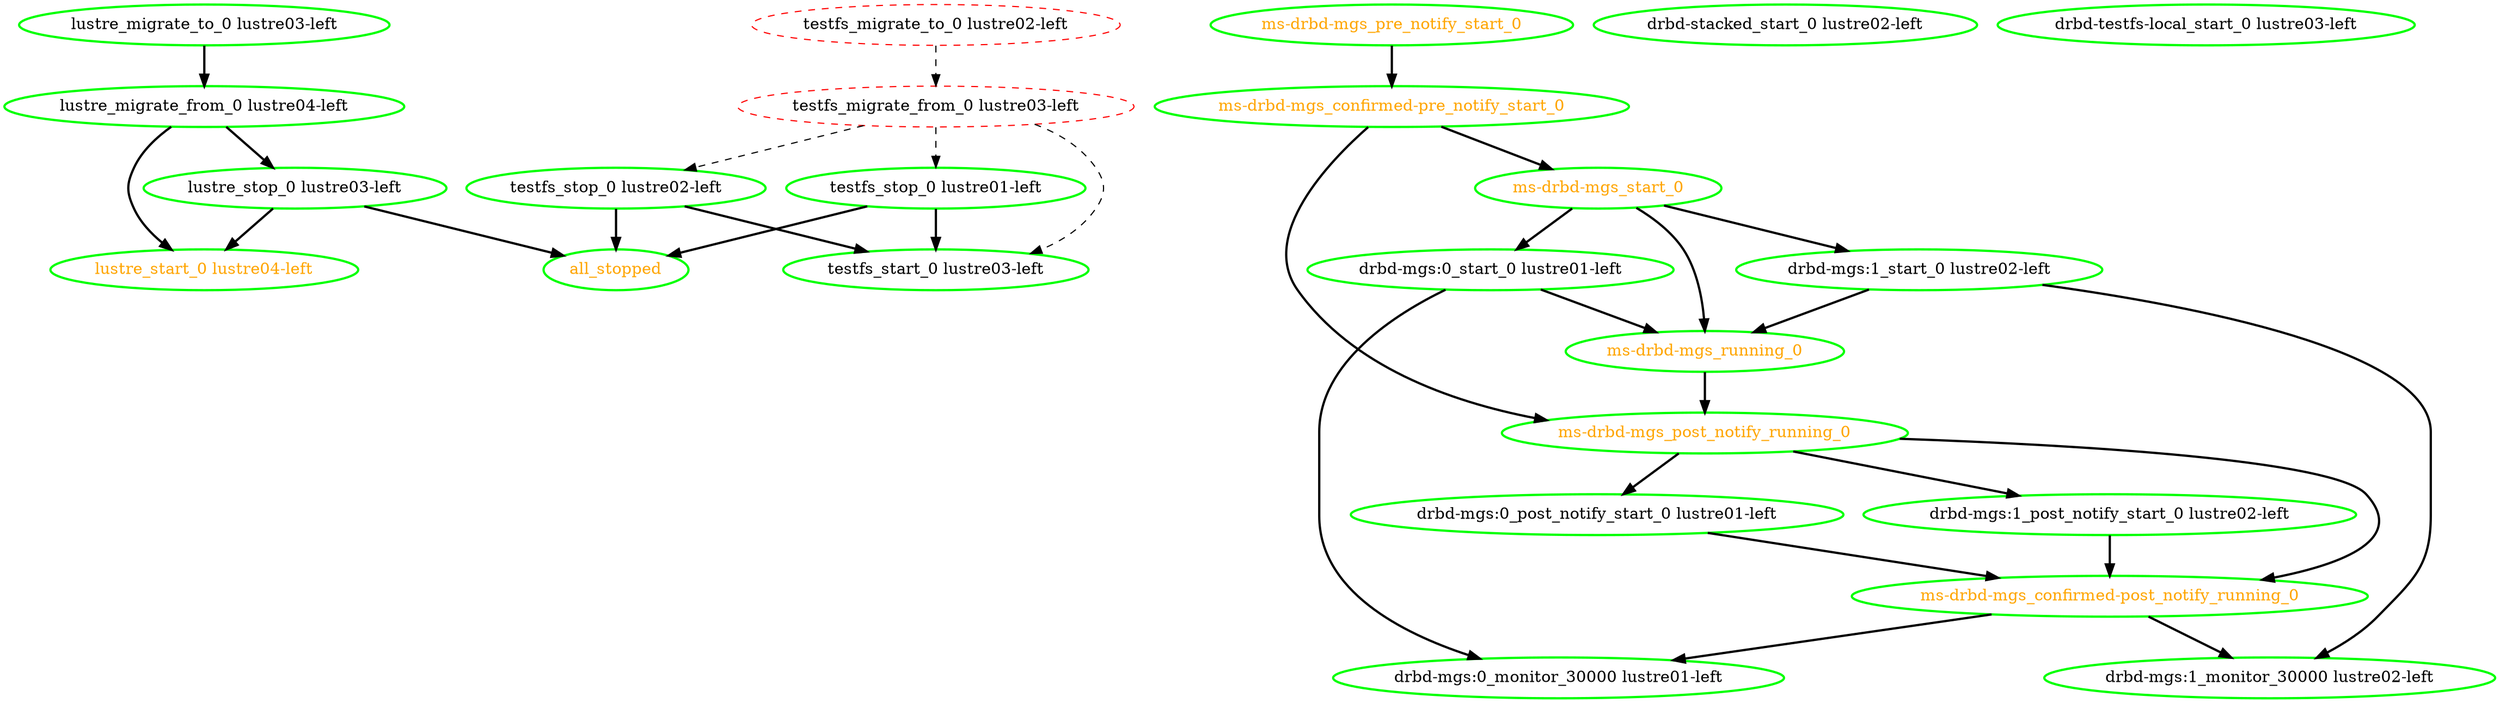 digraph "g" {
"all_stopped" [ style=bold color="green" fontcolor="orange"]
"drbd-mgs:0_monitor_30000 lustre01-left" [ style=bold color="green" fontcolor="black"]
"drbd-mgs:0_post_notify_start_0 lustre01-left" -> "ms-drbd-mgs_confirmed-post_notify_running_0" [ style = bold]
"drbd-mgs:0_post_notify_start_0 lustre01-left" [ style=bold color="green" fontcolor="black"]
"drbd-mgs:0_start_0 lustre01-left" -> "drbd-mgs:0_monitor_30000 lustre01-left" [ style = bold]
"drbd-mgs:0_start_0 lustre01-left" -> "ms-drbd-mgs_running_0" [ style = bold]
"drbd-mgs:0_start_0 lustre01-left" [ style=bold color="green" fontcolor="black"]
"drbd-mgs:1_monitor_30000 lustre02-left" [ style=bold color="green" fontcolor="black"]
"drbd-mgs:1_post_notify_start_0 lustre02-left" -> "ms-drbd-mgs_confirmed-post_notify_running_0" [ style = bold]
"drbd-mgs:1_post_notify_start_0 lustre02-left" [ style=bold color="green" fontcolor="black"]
"drbd-mgs:1_start_0 lustre02-left" -> "drbd-mgs:1_monitor_30000 lustre02-left" [ style = bold]
"drbd-mgs:1_start_0 lustre02-left" -> "ms-drbd-mgs_running_0" [ style = bold]
"drbd-mgs:1_start_0 lustre02-left" [ style=bold color="green" fontcolor="black"]
"drbd-stacked_start_0 lustre02-left" [ style=bold color="green" fontcolor="black"]
"drbd-testfs-local_start_0 lustre03-left" [ style=bold color="green" fontcolor="black"]
"lustre_migrate_from_0 lustre04-left" -> "lustre_start_0 lustre04-left" [ style = bold]
"lustre_migrate_from_0 lustre04-left" -> "lustre_stop_0 lustre03-left" [ style = bold]
"lustre_migrate_from_0 lustre04-left" [ style=bold color="green" fontcolor="black"]
"lustre_migrate_to_0 lustre03-left" -> "lustre_migrate_from_0 lustre04-left" [ style = bold]
"lustre_migrate_to_0 lustre03-left" [ style=bold color="green" fontcolor="black"]
"lustre_start_0 lustre04-left" [ style=bold color="green" fontcolor="orange"]
"lustre_stop_0 lustre03-left" -> "all_stopped" [ style = bold]
"lustre_stop_0 lustre03-left" -> "lustre_start_0 lustre04-left" [ style = bold]
"lustre_stop_0 lustre03-left" [ style=bold color="green" fontcolor="black"]
"ms-drbd-mgs_confirmed-post_notify_running_0" -> "drbd-mgs:0_monitor_30000 lustre01-left" [ style = bold]
"ms-drbd-mgs_confirmed-post_notify_running_0" -> "drbd-mgs:1_monitor_30000 lustre02-left" [ style = bold]
"ms-drbd-mgs_confirmed-post_notify_running_0" [ style=bold color="green" fontcolor="orange"]
"ms-drbd-mgs_confirmed-pre_notify_start_0" -> "ms-drbd-mgs_post_notify_running_0" [ style = bold]
"ms-drbd-mgs_confirmed-pre_notify_start_0" -> "ms-drbd-mgs_start_0" [ style = bold]
"ms-drbd-mgs_confirmed-pre_notify_start_0" [ style=bold color="green" fontcolor="orange"]
"ms-drbd-mgs_post_notify_running_0" -> "drbd-mgs:0_post_notify_start_0 lustre01-left" [ style = bold]
"ms-drbd-mgs_post_notify_running_0" -> "drbd-mgs:1_post_notify_start_0 lustre02-left" [ style = bold]
"ms-drbd-mgs_post_notify_running_0" -> "ms-drbd-mgs_confirmed-post_notify_running_0" [ style = bold]
"ms-drbd-mgs_post_notify_running_0" [ style=bold color="green" fontcolor="orange"]
"ms-drbd-mgs_pre_notify_start_0" -> "ms-drbd-mgs_confirmed-pre_notify_start_0" [ style = bold]
"ms-drbd-mgs_pre_notify_start_0" [ style=bold color="green" fontcolor="orange"]
"ms-drbd-mgs_running_0" -> "ms-drbd-mgs_post_notify_running_0" [ style = bold]
"ms-drbd-mgs_running_0" [ style=bold color="green" fontcolor="orange"]
"ms-drbd-mgs_start_0" -> "drbd-mgs:0_start_0 lustre01-left" [ style = bold]
"ms-drbd-mgs_start_0" -> "drbd-mgs:1_start_0 lustre02-left" [ style = bold]
"ms-drbd-mgs_start_0" -> "ms-drbd-mgs_running_0" [ style = bold]
"ms-drbd-mgs_start_0" [ style=bold color="green" fontcolor="orange"]
"testfs_migrate_from_0 lustre03-left" -> "testfs_start_0 lustre03-left" [ style = dashed]
"testfs_migrate_from_0 lustre03-left" -> "testfs_stop_0 lustre01-left" [ style = dashed]
"testfs_migrate_from_0 lustre03-left" -> "testfs_stop_0 lustre02-left" [ style = dashed]
"testfs_migrate_from_0 lustre03-left" [ style=dashed color="red" fontcolor="black"]
"testfs_migrate_to_0 lustre02-left" -> "testfs_migrate_from_0 lustre03-left" [ style = dashed]
"testfs_migrate_to_0 lustre02-left" [ style=dashed color="red" fontcolor="black"]
"testfs_start_0 lustre03-left" [ style=bold color="green" fontcolor="black"]
"testfs_stop_0 lustre01-left" -> "all_stopped" [ style = bold]
"testfs_stop_0 lustre01-left" -> "testfs_start_0 lustre03-left" [ style = bold]
"testfs_stop_0 lustre01-left" [ style=bold color="green" fontcolor="black"]
"testfs_stop_0 lustre02-left" -> "all_stopped" [ style = bold]
"testfs_stop_0 lustre02-left" -> "testfs_start_0 lustre03-left" [ style = bold]
"testfs_stop_0 lustre02-left" [ style=bold color="green" fontcolor="black"]
}
